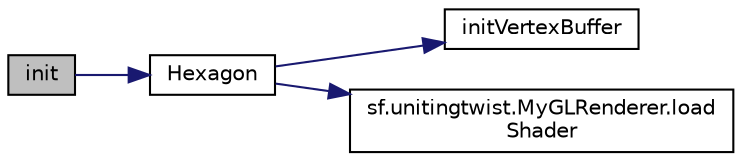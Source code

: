 digraph "init"
{
  edge [fontname="Helvetica",fontsize="10",labelfontname="Helvetica",labelfontsize="10"];
  node [fontname="Helvetica",fontsize="10",shape=record];
  rankdir="LR";
  Node23 [label="init",height=0.2,width=0.4,color="black", fillcolor="grey75", style="filled", fontcolor="black"];
  Node23 -> Node24 [color="midnightblue",fontsize="10",style="solid",fontname="Helvetica"];
  Node24 [label="Hexagon",height=0.2,width=0.4,color="black", fillcolor="white", style="filled",URL="$classsf_1_1unitingtwist_1_1_hexagon.html#aadc1f20d3bb3b975b0e03c519a7f8917",tooltip="Sets up the drawing object data for use in an OpenGL ES context. "];
  Node24 -> Node25 [color="midnightblue",fontsize="10",style="solid",fontname="Helvetica"];
  Node25 [label="initVertexBuffer",height=0.2,width=0.4,color="black", fillcolor="white", style="filled",URL="$classsf_1_1unitingtwist_1_1_hexagon.html#a5061e0bcf0ce4e87bfae8db5d387b2ea"];
  Node24 -> Node26 [color="midnightblue",fontsize="10",style="solid",fontname="Helvetica"];
  Node26 [label="sf.unitingtwist.MyGLRenderer.load\lShader",height=0.2,width=0.4,color="black", fillcolor="white", style="filled",URL="$classsf_1_1unitingtwist_1_1_my_g_l_renderer.html#a711436305cb76f8d625468db4d0cb41d",tooltip="Utility method for compiling a OpenGL shader. "];
}
